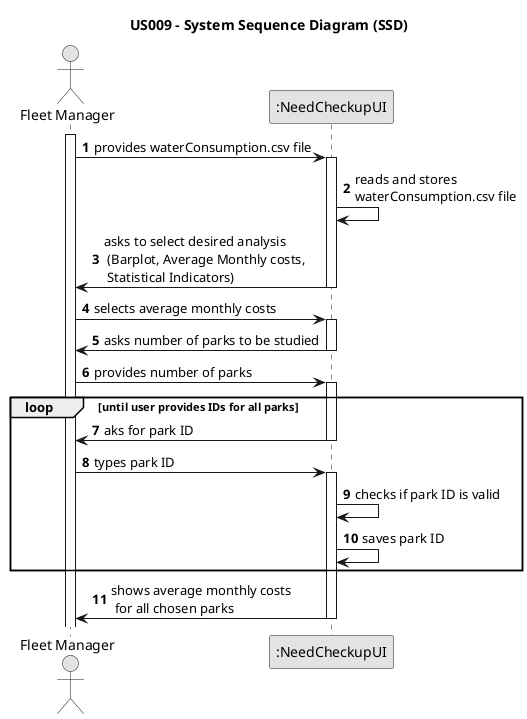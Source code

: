 @startuml
skinparam monochrome true
skinparam packageStyle rectangle
skinparam shadowing false

title US009 - System Sequence Diagram (SSD)

autonumber

actor "Fleet Manager" as Employee
participant ":NeedCheckupUI" as System

activate Employee

    Employee -> System: provides waterConsumption.csv file
    activate System

        System -> System: reads and stores \nwaterConsumption.csv file
        System -> Employee: asks to select desired analysis\n (Barplot, Average Monthly costs,\n Statistical Indicators)
    deactivate System
    Employee -> System: selects average monthly costs
    activate System

            System -> Employee: asks number of parks to be studied
    deactivate System
    Employee -> System: provides number of parks
    loop until user provides IDs for all parks
        activate System

                System -> Employee: aks for park ID
        deactivate System
        Employee -> System: types park ID
        activate System

                System -> System: checks if park ID is valid
                System -> System: saves park ID
    end loop
                System -> Employee: shows average monthly costs\n for all chosen parks
        deactivate System
@enduml